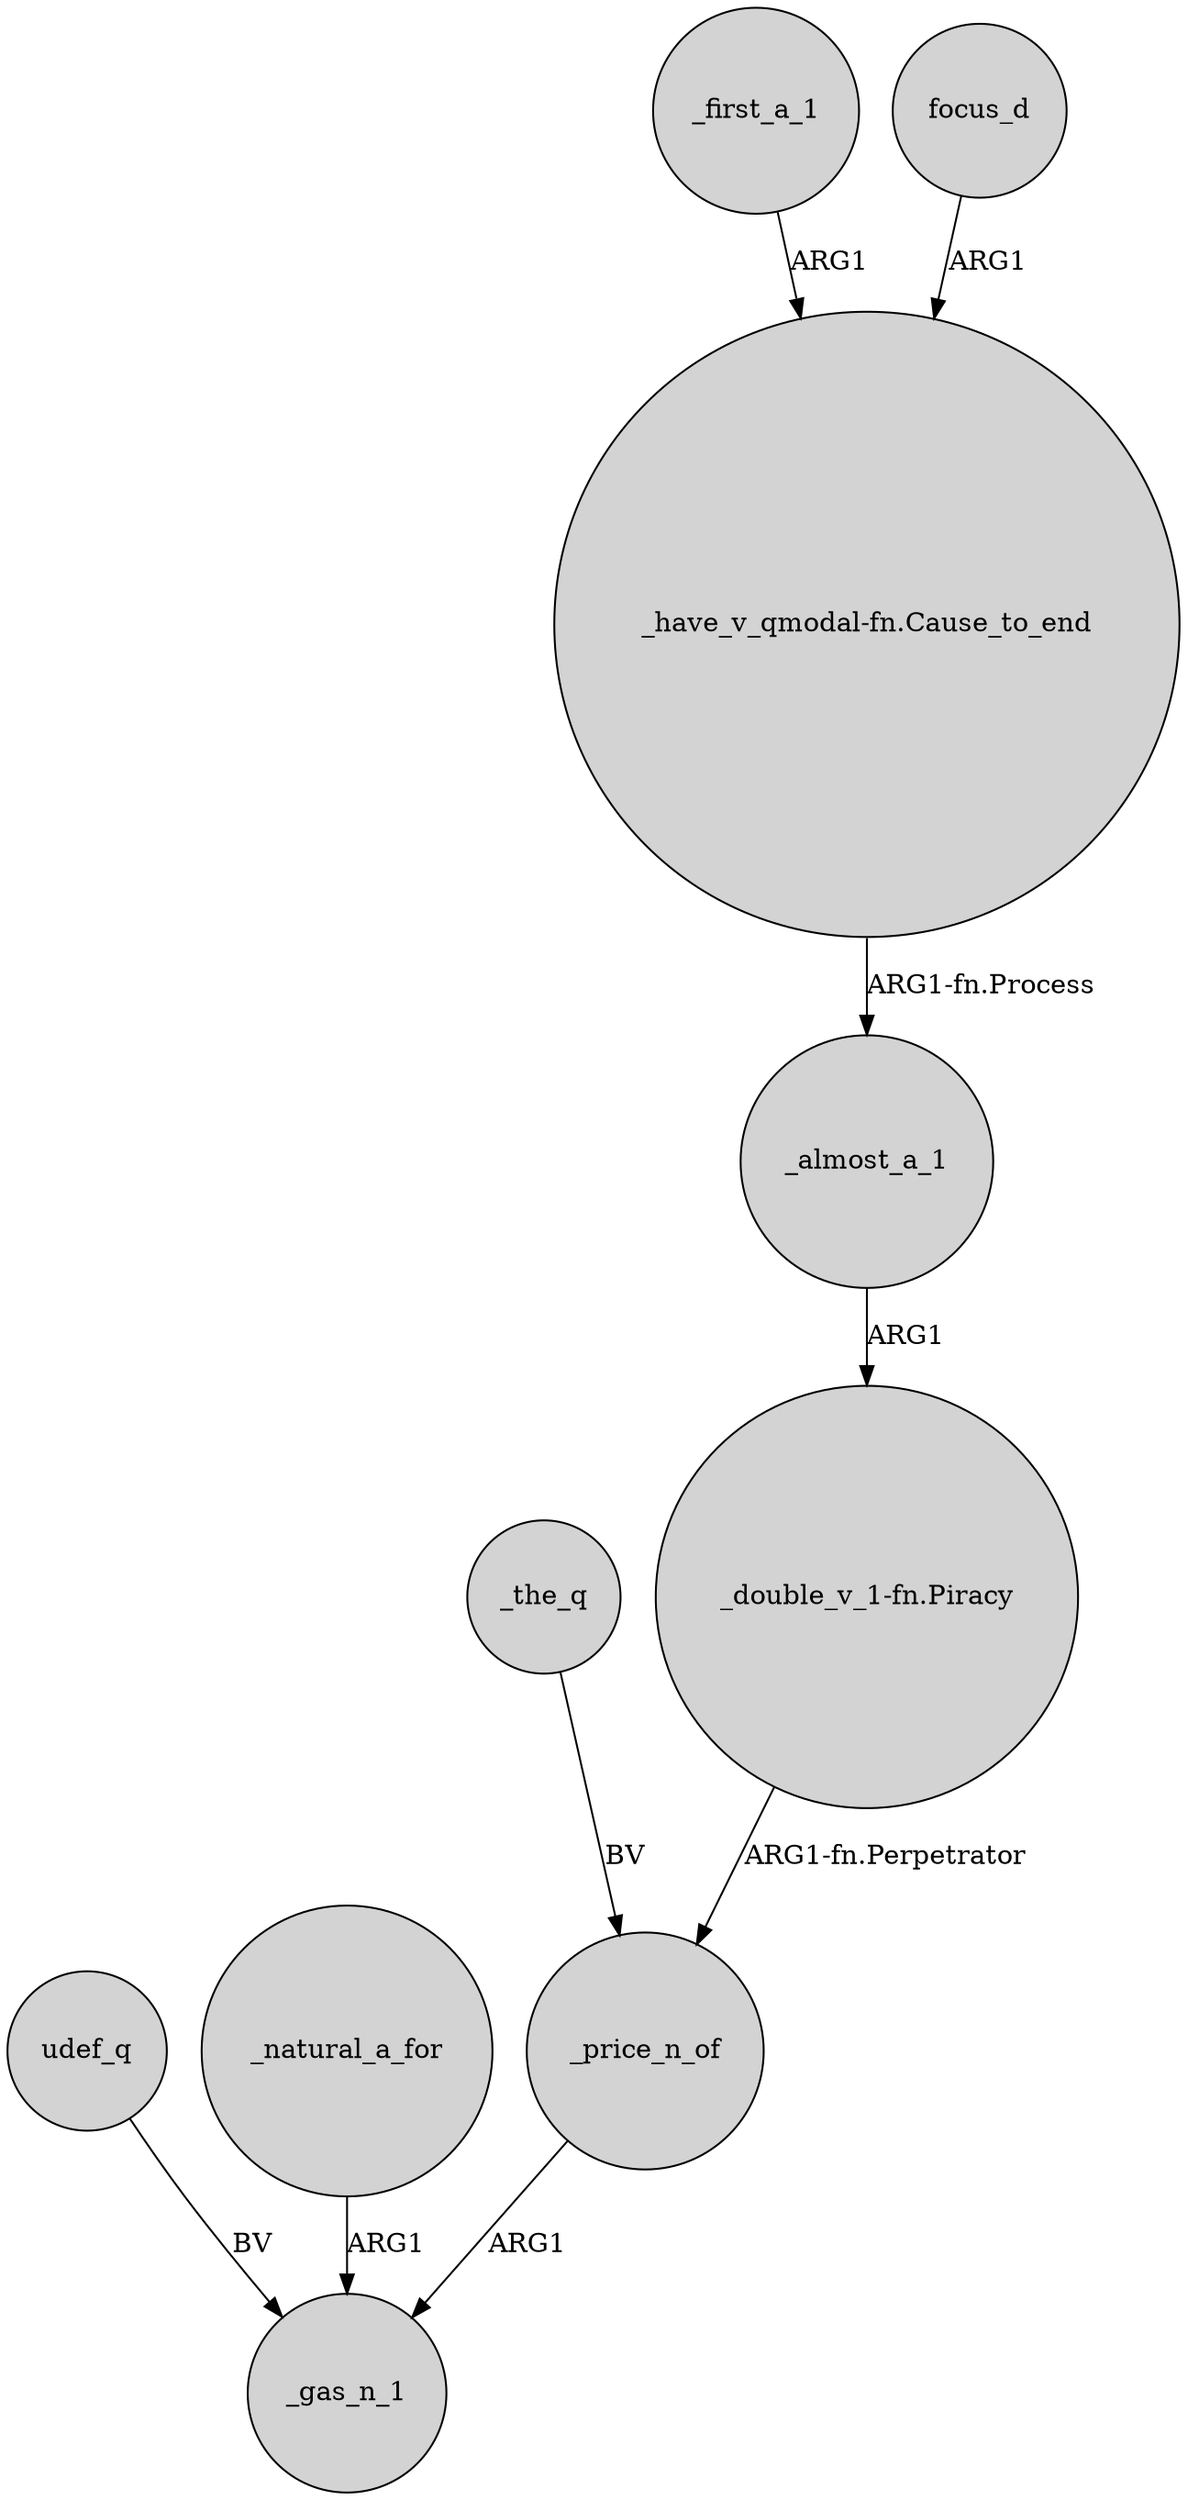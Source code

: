 digraph {
	node [shape=circle style=filled]
	_price_n_of -> _gas_n_1 [label=ARG1]
	_first_a_1 -> "_have_v_qmodal-fn.Cause_to_end" [label=ARG1]
	_the_q -> _price_n_of [label=BV]
	"_double_v_1-fn.Piracy" -> _price_n_of [label="ARG1-fn.Perpetrator"]
	"_have_v_qmodal-fn.Cause_to_end" -> _almost_a_1 [label="ARG1-fn.Process"]
	focus_d -> "_have_v_qmodal-fn.Cause_to_end" [label=ARG1]
	udef_q -> _gas_n_1 [label=BV]
	_almost_a_1 -> "_double_v_1-fn.Piracy" [label=ARG1]
	_natural_a_for -> _gas_n_1 [label=ARG1]
}

